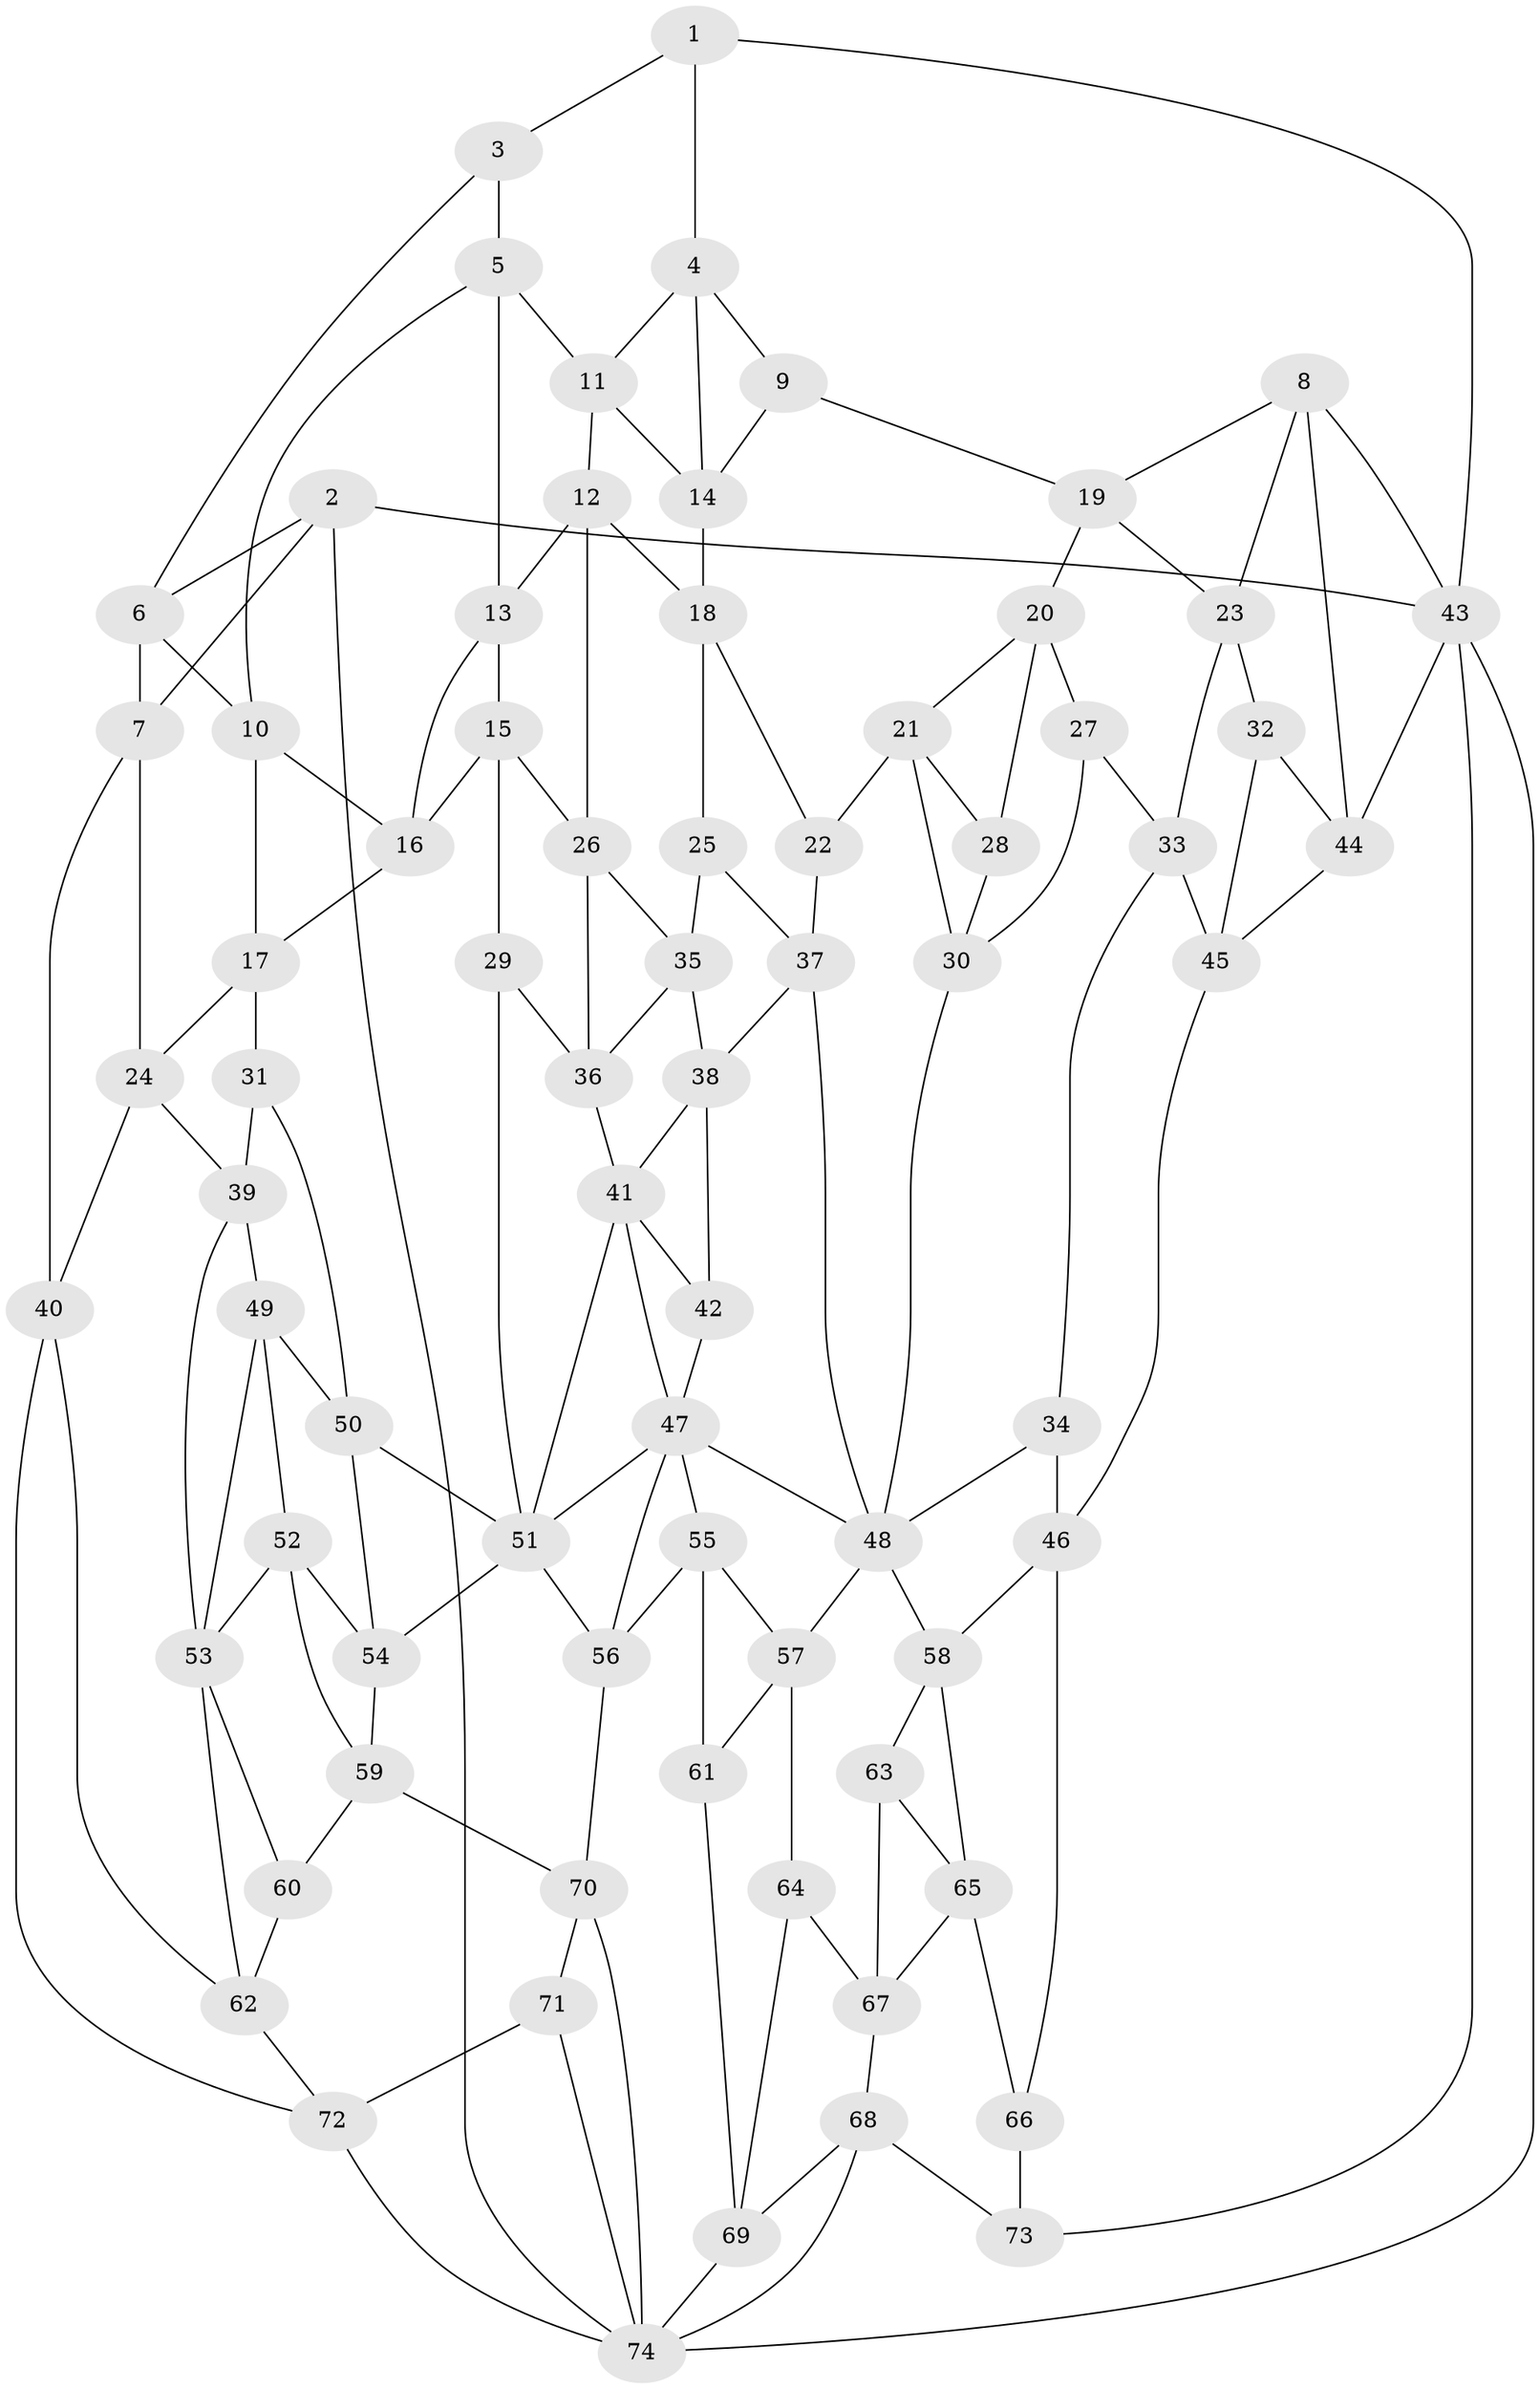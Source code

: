 // original degree distribution, {3: 0.013513513513513514, 4: 0.24324324324324326, 5: 0.5135135135135135, 6: 0.22972972972972974}
// Generated by graph-tools (version 1.1) at 2025/51/03/09/25 03:51:04]
// undirected, 74 vertices, 145 edges
graph export_dot {
graph [start="1"]
  node [color=gray90,style=filled];
  1;
  2;
  3;
  4;
  5;
  6;
  7;
  8;
  9;
  10;
  11;
  12;
  13;
  14;
  15;
  16;
  17;
  18;
  19;
  20;
  21;
  22;
  23;
  24;
  25;
  26;
  27;
  28;
  29;
  30;
  31;
  32;
  33;
  34;
  35;
  36;
  37;
  38;
  39;
  40;
  41;
  42;
  43;
  44;
  45;
  46;
  47;
  48;
  49;
  50;
  51;
  52;
  53;
  54;
  55;
  56;
  57;
  58;
  59;
  60;
  61;
  62;
  63;
  64;
  65;
  66;
  67;
  68;
  69;
  70;
  71;
  72;
  73;
  74;
  1 -- 3 [weight=1.0];
  1 -- 4 [weight=1.0];
  1 -- 43 [weight=1.0];
  2 -- 6 [weight=1.0];
  2 -- 7 [weight=1.0];
  2 -- 43 [weight=1.0];
  2 -- 74 [weight=1.0];
  3 -- 5 [weight=1.0];
  3 -- 6 [weight=1.0];
  4 -- 9 [weight=1.0];
  4 -- 11 [weight=1.0];
  4 -- 14 [weight=1.0];
  5 -- 10 [weight=1.0];
  5 -- 11 [weight=1.0];
  5 -- 13 [weight=1.0];
  6 -- 7 [weight=1.0];
  6 -- 10 [weight=1.0];
  7 -- 24 [weight=1.0];
  7 -- 40 [weight=1.0];
  8 -- 19 [weight=1.0];
  8 -- 23 [weight=1.0];
  8 -- 43 [weight=1.0];
  8 -- 44 [weight=1.0];
  9 -- 14 [weight=1.0];
  9 -- 19 [weight=1.0];
  10 -- 16 [weight=1.0];
  10 -- 17 [weight=1.0];
  11 -- 12 [weight=1.0];
  11 -- 14 [weight=1.0];
  12 -- 13 [weight=1.0];
  12 -- 18 [weight=1.0];
  12 -- 26 [weight=1.0];
  13 -- 15 [weight=1.0];
  13 -- 16 [weight=1.0];
  14 -- 18 [weight=1.0];
  15 -- 16 [weight=1.0];
  15 -- 26 [weight=1.0];
  15 -- 29 [weight=1.0];
  16 -- 17 [weight=1.0];
  17 -- 24 [weight=1.0];
  17 -- 31 [weight=1.0];
  18 -- 22 [weight=1.0];
  18 -- 25 [weight=1.0];
  19 -- 20 [weight=1.0];
  19 -- 23 [weight=1.0];
  20 -- 21 [weight=1.0];
  20 -- 27 [weight=1.0];
  20 -- 28 [weight=1.0];
  21 -- 22 [weight=1.0];
  21 -- 28 [weight=1.0];
  21 -- 30 [weight=1.0];
  22 -- 37 [weight=1.0];
  23 -- 32 [weight=1.0];
  23 -- 33 [weight=1.0];
  24 -- 39 [weight=1.0];
  24 -- 40 [weight=1.0];
  25 -- 35 [weight=1.0];
  25 -- 37 [weight=1.0];
  26 -- 35 [weight=1.0];
  26 -- 36 [weight=1.0];
  27 -- 30 [weight=1.0];
  27 -- 33 [weight=1.0];
  28 -- 30 [weight=1.0];
  29 -- 36 [weight=1.0];
  29 -- 51 [weight=1.0];
  30 -- 48 [weight=1.0];
  31 -- 39 [weight=1.0];
  31 -- 50 [weight=1.0];
  32 -- 44 [weight=1.0];
  32 -- 45 [weight=1.0];
  33 -- 34 [weight=1.0];
  33 -- 45 [weight=1.0];
  34 -- 46 [weight=1.0];
  34 -- 48 [weight=1.0];
  35 -- 36 [weight=1.0];
  35 -- 38 [weight=1.0];
  36 -- 41 [weight=1.0];
  37 -- 38 [weight=1.0];
  37 -- 48 [weight=1.0];
  38 -- 41 [weight=1.0];
  38 -- 42 [weight=1.0];
  39 -- 49 [weight=1.0];
  39 -- 53 [weight=1.0];
  40 -- 62 [weight=1.0];
  40 -- 72 [weight=1.0];
  41 -- 42 [weight=1.0];
  41 -- 47 [weight=1.0];
  41 -- 51 [weight=1.0];
  42 -- 47 [weight=1.0];
  43 -- 44 [weight=1.0];
  43 -- 73 [weight=1.0];
  43 -- 74 [weight=1.0];
  44 -- 45 [weight=1.0];
  45 -- 46 [weight=1.0];
  46 -- 58 [weight=1.0];
  46 -- 66 [weight=1.0];
  47 -- 48 [weight=1.0];
  47 -- 51 [weight=1.0];
  47 -- 55 [weight=1.0];
  47 -- 56 [weight=1.0];
  48 -- 57 [weight=1.0];
  48 -- 58 [weight=1.0];
  49 -- 50 [weight=2.0];
  49 -- 52 [weight=1.0];
  49 -- 53 [weight=1.0];
  50 -- 51 [weight=1.0];
  50 -- 54 [weight=1.0];
  51 -- 54 [weight=1.0];
  51 -- 56 [weight=1.0];
  52 -- 53 [weight=1.0];
  52 -- 54 [weight=1.0];
  52 -- 59 [weight=1.0];
  53 -- 60 [weight=1.0];
  53 -- 62 [weight=1.0];
  54 -- 59 [weight=1.0];
  55 -- 56 [weight=1.0];
  55 -- 57 [weight=1.0];
  55 -- 61 [weight=1.0];
  56 -- 70 [weight=1.0];
  57 -- 61 [weight=1.0];
  57 -- 64 [weight=1.0];
  58 -- 63 [weight=1.0];
  58 -- 65 [weight=1.0];
  59 -- 60 [weight=1.0];
  59 -- 70 [weight=1.0];
  60 -- 62 [weight=1.0];
  61 -- 69 [weight=1.0];
  62 -- 72 [weight=1.0];
  63 -- 65 [weight=1.0];
  63 -- 67 [weight=1.0];
  64 -- 67 [weight=1.0];
  64 -- 69 [weight=1.0];
  65 -- 66 [weight=1.0];
  65 -- 67 [weight=1.0];
  66 -- 73 [weight=2.0];
  67 -- 68 [weight=1.0];
  68 -- 69 [weight=1.0];
  68 -- 73 [weight=1.0];
  68 -- 74 [weight=1.0];
  69 -- 74 [weight=1.0];
  70 -- 71 [weight=1.0];
  70 -- 74 [weight=1.0];
  71 -- 72 [weight=1.0];
  71 -- 74 [weight=1.0];
  72 -- 74 [weight=1.0];
}
